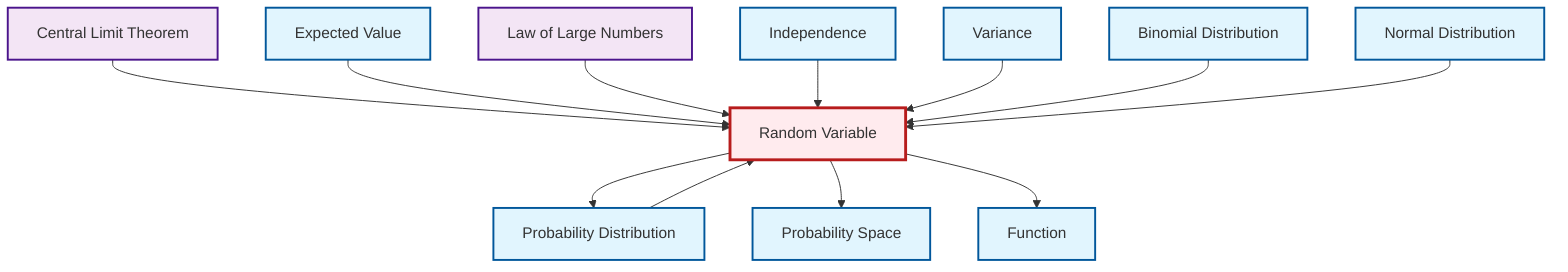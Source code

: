 graph TD
    classDef definition fill:#e1f5fe,stroke:#01579b,stroke-width:2px
    classDef theorem fill:#f3e5f5,stroke:#4a148c,stroke-width:2px
    classDef axiom fill:#fff3e0,stroke:#e65100,stroke-width:2px
    classDef example fill:#e8f5e9,stroke:#1b5e20,stroke-width:2px
    classDef current fill:#ffebee,stroke:#b71c1c,stroke-width:3px
    thm-central-limit["Central Limit Theorem"]:::theorem
    def-binomial-distribution["Binomial Distribution"]:::definition
    def-probability-space["Probability Space"]:::definition
    def-random-variable["Random Variable"]:::definition
    thm-law-of-large-numbers["Law of Large Numbers"]:::theorem
    def-function["Function"]:::definition
    def-expectation["Expected Value"]:::definition
    def-normal-distribution["Normal Distribution"]:::definition
    def-probability-distribution["Probability Distribution"]:::definition
    def-variance["Variance"]:::definition
    def-independence["Independence"]:::definition
    thm-central-limit --> def-random-variable
    def-probability-distribution --> def-random-variable
    def-expectation --> def-random-variable
    thm-law-of-large-numbers --> def-random-variable
    def-random-variable --> def-probability-distribution
    def-random-variable --> def-probability-space
    def-independence --> def-random-variable
    def-variance --> def-random-variable
    def-random-variable --> def-function
    def-binomial-distribution --> def-random-variable
    def-normal-distribution --> def-random-variable
    class def-random-variable current